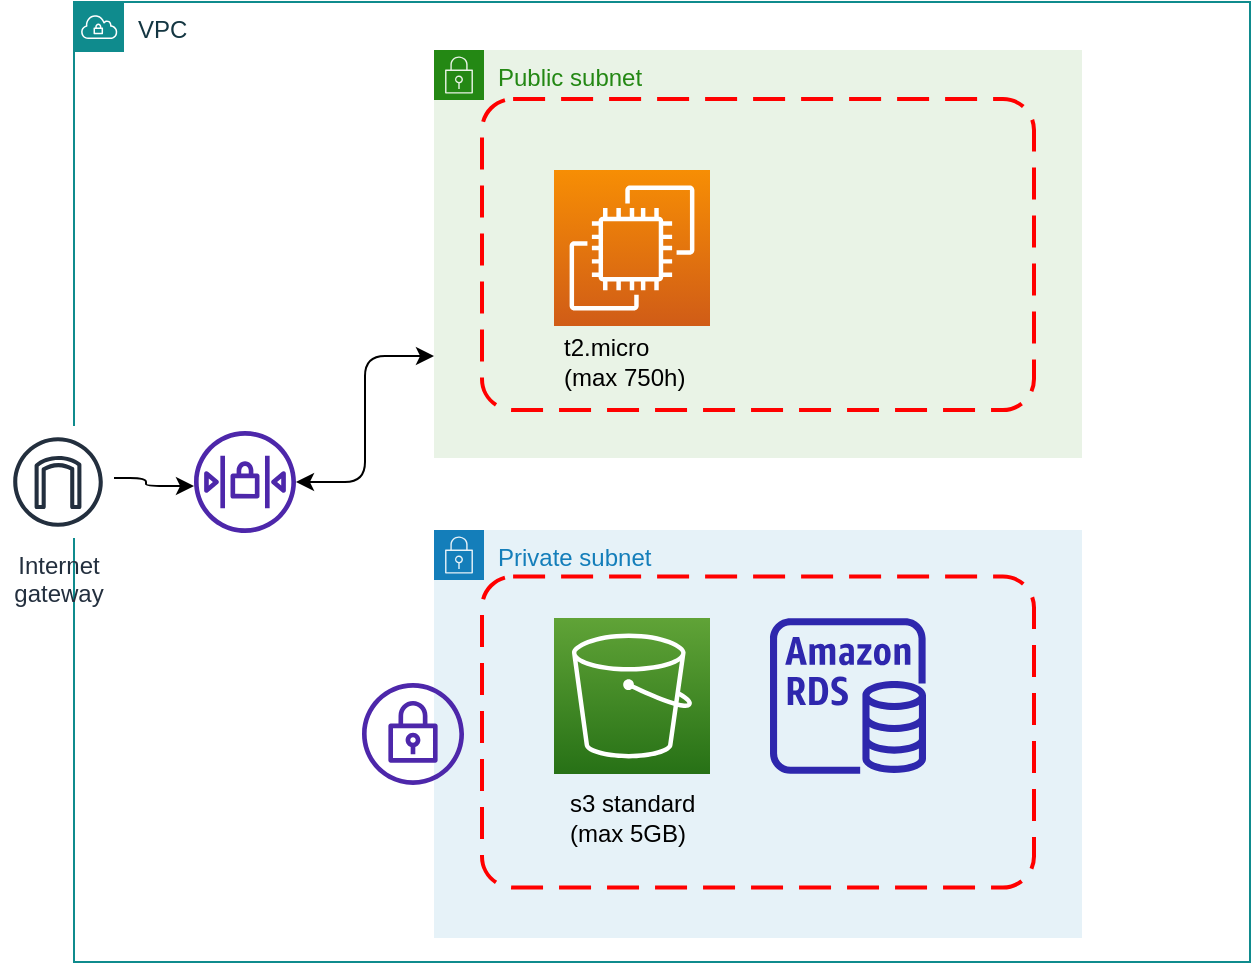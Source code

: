 <mxfile version="20.8.4" type="device"><diagram id="LP6cTW2Yp_HBao2KB7TI" name="Page-1"><mxGraphModel dx="954" dy="555" grid="1" gridSize="12" guides="1" tooltips="1" connect="1" arrows="1" fold="1" page="1" pageScale="1" pageWidth="850" pageHeight="1100" math="0" shadow="0"><root><mxCell id="0"/><mxCell id="1" parent="0"/><mxCell id="NreBhQcWZOLcdDTNoRm1-1" value="VPC" style="points=[[0,0],[0.25,0],[0.5,0],[0.75,0],[1,0],[1,0.25],[1,0.5],[1,0.75],[1,1],[0.75,1],[0.5,1],[0.25,1],[0,1],[0,0.75],[0,0.5],[0,0.25]];outlineConnect=0;html=1;whiteSpace=wrap;fontSize=12;fontStyle=0;container=1;pointerEvents=0;collapsible=0;recursiveResize=0;shape=mxgraph.aws4.group;grIcon=mxgraph.aws4.group_vpc;strokeColor=#0F8B8D;fillColor=none;verticalAlign=top;align=left;spacingLeft=30;fontColor=#143642;dashed=0;labelBackgroundColor=none;rounded=1;" vertex="1" parent="1"><mxGeometry x="60" y="48" width="588" height="480" as="geometry"/></mxCell><mxCell id="NreBhQcWZOLcdDTNoRm1-20" value="" style="edgeStyle=orthogonalEdgeStyle;rounded=1;orthogonalLoop=1;jettySize=auto;html=1;" edge="1" parent="NreBhQcWZOLcdDTNoRm1-1"><mxGeometry relative="1" as="geometry"><mxPoint x="20" y="238" as="sourcePoint"/><mxPoint x="60.001" y="242" as="targetPoint"/><Array as="points"><mxPoint x="36" y="238"/><mxPoint x="36" y="242"/></Array></mxGeometry></mxCell><mxCell id="NreBhQcWZOLcdDTNoRm1-25" style="edgeStyle=orthogonalEdgeStyle;rounded=1;orthogonalLoop=1;jettySize=auto;html=1;exitX=0;exitY=0.75;exitDx=0;exitDy=0;startArrow=classic;startFill=1;" edge="1" parent="NreBhQcWZOLcdDTNoRm1-1" source="NreBhQcWZOLcdDTNoRm1-11" target="NreBhQcWZOLcdDTNoRm1-18"><mxGeometry relative="1" as="geometry"/></mxCell><mxCell id="NreBhQcWZOLcdDTNoRm1-11" value="Public subnet" style="points=[[0,0],[0.25,0],[0.5,0],[0.75,0],[1,0],[1,0.25],[1,0.5],[1,0.75],[1,1],[0.75,1],[0.5,1],[0.25,1],[0,1],[0,0.75],[0,0.5],[0,0.25]];outlineConnect=0;gradientColor=none;html=1;whiteSpace=wrap;fontSize=12;fontStyle=0;container=1;pointerEvents=0;collapsible=0;recursiveResize=0;shape=mxgraph.aws4.group;grIcon=mxgraph.aws4.group_security_group;grStroke=0;strokeColor=#248814;fillColor=#E9F3E6;verticalAlign=top;align=left;spacingLeft=30;fontColor=#248814;dashed=0;rounded=1;" vertex="1" parent="NreBhQcWZOLcdDTNoRm1-1"><mxGeometry x="180" y="24" width="324" height="204" as="geometry"/></mxCell><mxCell id="NreBhQcWZOLcdDTNoRm1-15" value="" style="rounded=1;arcSize=10;dashed=1;strokeColor=#ff0000;fillColor=none;gradientColor=none;dashPattern=8 4;strokeWidth=2;" vertex="1" parent="NreBhQcWZOLcdDTNoRm1-11"><mxGeometry x="24" y="24.5" width="276" height="155.5" as="geometry"/></mxCell><mxCell id="NreBhQcWZOLcdDTNoRm1-29" value="" style="sketch=0;points=[[0,0,0],[0.25,0,0],[0.5,0,0],[0.75,0,0],[1,0,0],[0,1,0],[0.25,1,0],[0.5,1,0],[0.75,1,0],[1,1,0],[0,0.25,0],[0,0.5,0],[0,0.75,0],[1,0.25,0],[1,0.5,0],[1,0.75,0]];outlineConnect=0;fontColor=#232F3E;gradientColor=#F78E04;gradientDirection=north;fillColor=#D05C17;strokeColor=#ffffff;dashed=0;verticalLabelPosition=bottom;verticalAlign=top;align=center;html=1;fontSize=12;fontStyle=0;aspect=fixed;shape=mxgraph.aws4.resourceIcon;resIcon=mxgraph.aws4.ec2;rounded=1;" vertex="1" parent="NreBhQcWZOLcdDTNoRm1-11"><mxGeometry x="60" y="60" width="78" height="78" as="geometry"/></mxCell><mxCell id="NreBhQcWZOLcdDTNoRm1-30" value="t2.micro (max 750h)" style="text;strokeColor=none;align=left;fillColor=none;html=1;verticalAlign=middle;whiteSpace=wrap;rounded=0;" vertex="1" parent="NreBhQcWZOLcdDTNoRm1-11"><mxGeometry x="63" y="144" width="72" height="24" as="geometry"/></mxCell><mxCell id="NreBhQcWZOLcdDTNoRm1-14" value="Private subnet" style="points=[[0,0],[0.25,0],[0.5,0],[0.75,0],[1,0],[1,0.25],[1,0.5],[1,0.75],[1,1],[0.75,1],[0.5,1],[0.25,1],[0,1],[0,0.75],[0,0.5],[0,0.25]];outlineConnect=0;gradientColor=none;html=1;whiteSpace=wrap;fontSize=12;fontStyle=0;container=1;pointerEvents=0;collapsible=0;recursiveResize=0;shape=mxgraph.aws4.group;grIcon=mxgraph.aws4.group_security_group;grStroke=0;strokeColor=#147EBA;fillColor=#E6F2F8;verticalAlign=top;align=left;spacingLeft=30;fontColor=#147EBA;dashed=0;rounded=1;" vertex="1" parent="NreBhQcWZOLcdDTNoRm1-1"><mxGeometry x="180" y="264" width="324" height="204" as="geometry"/></mxCell><mxCell id="NreBhQcWZOLcdDTNoRm1-7" value="" style="sketch=0;points=[[0,0,0],[0.25,0,0],[0.5,0,0],[0.75,0,0],[1,0,0],[0,1,0],[0.25,1,0],[0.5,1,0],[0.75,1,0],[1,1,0],[0,0.25,0],[0,0.5,0],[0,0.75,0],[1,0.25,0],[1,0.5,0],[1,0.75,0]];outlineConnect=0;fontColor=#232F3E;gradientColor=#60A337;gradientDirection=north;fillColor=#277116;strokeColor=#ffffff;dashed=0;verticalLabelPosition=bottom;verticalAlign=top;align=center;html=1;fontSize=12;fontStyle=0;aspect=fixed;shape=mxgraph.aws4.resourceIcon;resIcon=mxgraph.aws4.s3;rounded=1;" vertex="1" parent="NreBhQcWZOLcdDTNoRm1-14"><mxGeometry x="60" y="44" width="78" height="78" as="geometry"/></mxCell><mxCell id="NreBhQcWZOLcdDTNoRm1-16" value="" style="rounded=1;arcSize=10;dashed=1;strokeColor=#ff0000;fillColor=none;gradientColor=none;dashPattern=8 4;strokeWidth=2;" vertex="1" parent="NreBhQcWZOLcdDTNoRm1-14"><mxGeometry x="24" y="23.25" width="276" height="155.5" as="geometry"/></mxCell><mxCell id="NreBhQcWZOLcdDTNoRm1-31" value="s3 standard (max 5GB)" style="text;strokeColor=none;align=left;fillColor=none;html=1;verticalAlign=middle;whiteSpace=wrap;rounded=0;" vertex="1" parent="NreBhQcWZOLcdDTNoRm1-14"><mxGeometry x="66" y="132" width="72" height="24" as="geometry"/></mxCell><mxCell id="NreBhQcWZOLcdDTNoRm1-32" value="" style="sketch=0;outlineConnect=0;fontColor=#232F3E;gradientColor=none;fillColor=#2E27AD;strokeColor=none;dashed=0;verticalLabelPosition=bottom;verticalAlign=top;align=center;html=1;fontSize=12;fontStyle=0;aspect=fixed;pointerEvents=1;shape=mxgraph.aws4.rds_instance;rounded=1;" vertex="1" parent="NreBhQcWZOLcdDTNoRm1-14"><mxGeometry x="168" y="44" width="78" height="78" as="geometry"/></mxCell><mxCell id="NreBhQcWZOLcdDTNoRm1-18" value="" style="sketch=0;outlineConnect=0;fontColor=#232F3E;gradientColor=none;fillColor=#4D27AA;strokeColor=none;dashed=0;verticalLabelPosition=bottom;verticalAlign=top;align=center;html=1;fontSize=12;fontStyle=0;aspect=fixed;pointerEvents=1;shape=mxgraph.aws4.network_access_control_list;rounded=1;" vertex="1" parent="NreBhQcWZOLcdDTNoRm1-1"><mxGeometry x="60" y="214.5" width="51" height="51" as="geometry"/></mxCell><mxCell id="NreBhQcWZOLcdDTNoRm1-27" value="" style="sketch=0;outlineConnect=0;fontColor=#232F3E;gradientColor=none;fillColor=#4D27AA;strokeColor=none;dashed=0;verticalLabelPosition=bottom;verticalAlign=top;align=center;html=1;fontSize=12;fontStyle=0;aspect=fixed;pointerEvents=1;shape=mxgraph.aws4.vpn_gateway;rounded=1;" vertex="1" parent="NreBhQcWZOLcdDTNoRm1-1"><mxGeometry x="144" y="340.5" width="51" height="51" as="geometry"/></mxCell><mxCell id="NreBhQcWZOLcdDTNoRm1-9" value="Internet&#xA;gateway" style="sketch=0;outlineConnect=0;fontColor=#232F3E;gradientColor=none;strokeColor=#232F3E;fillColor=#ffffff;dashed=0;verticalLabelPosition=bottom;verticalAlign=top;align=center;html=1;fontSize=12;fontStyle=0;aspect=fixed;shape=mxgraph.aws4.resourceIcon;resIcon=mxgraph.aws4.internet_gateway;rounded=1;" vertex="1" parent="1"><mxGeometry x="24" y="260" width="56" height="56" as="geometry"/></mxCell></root></mxGraphModel></diagram></mxfile>